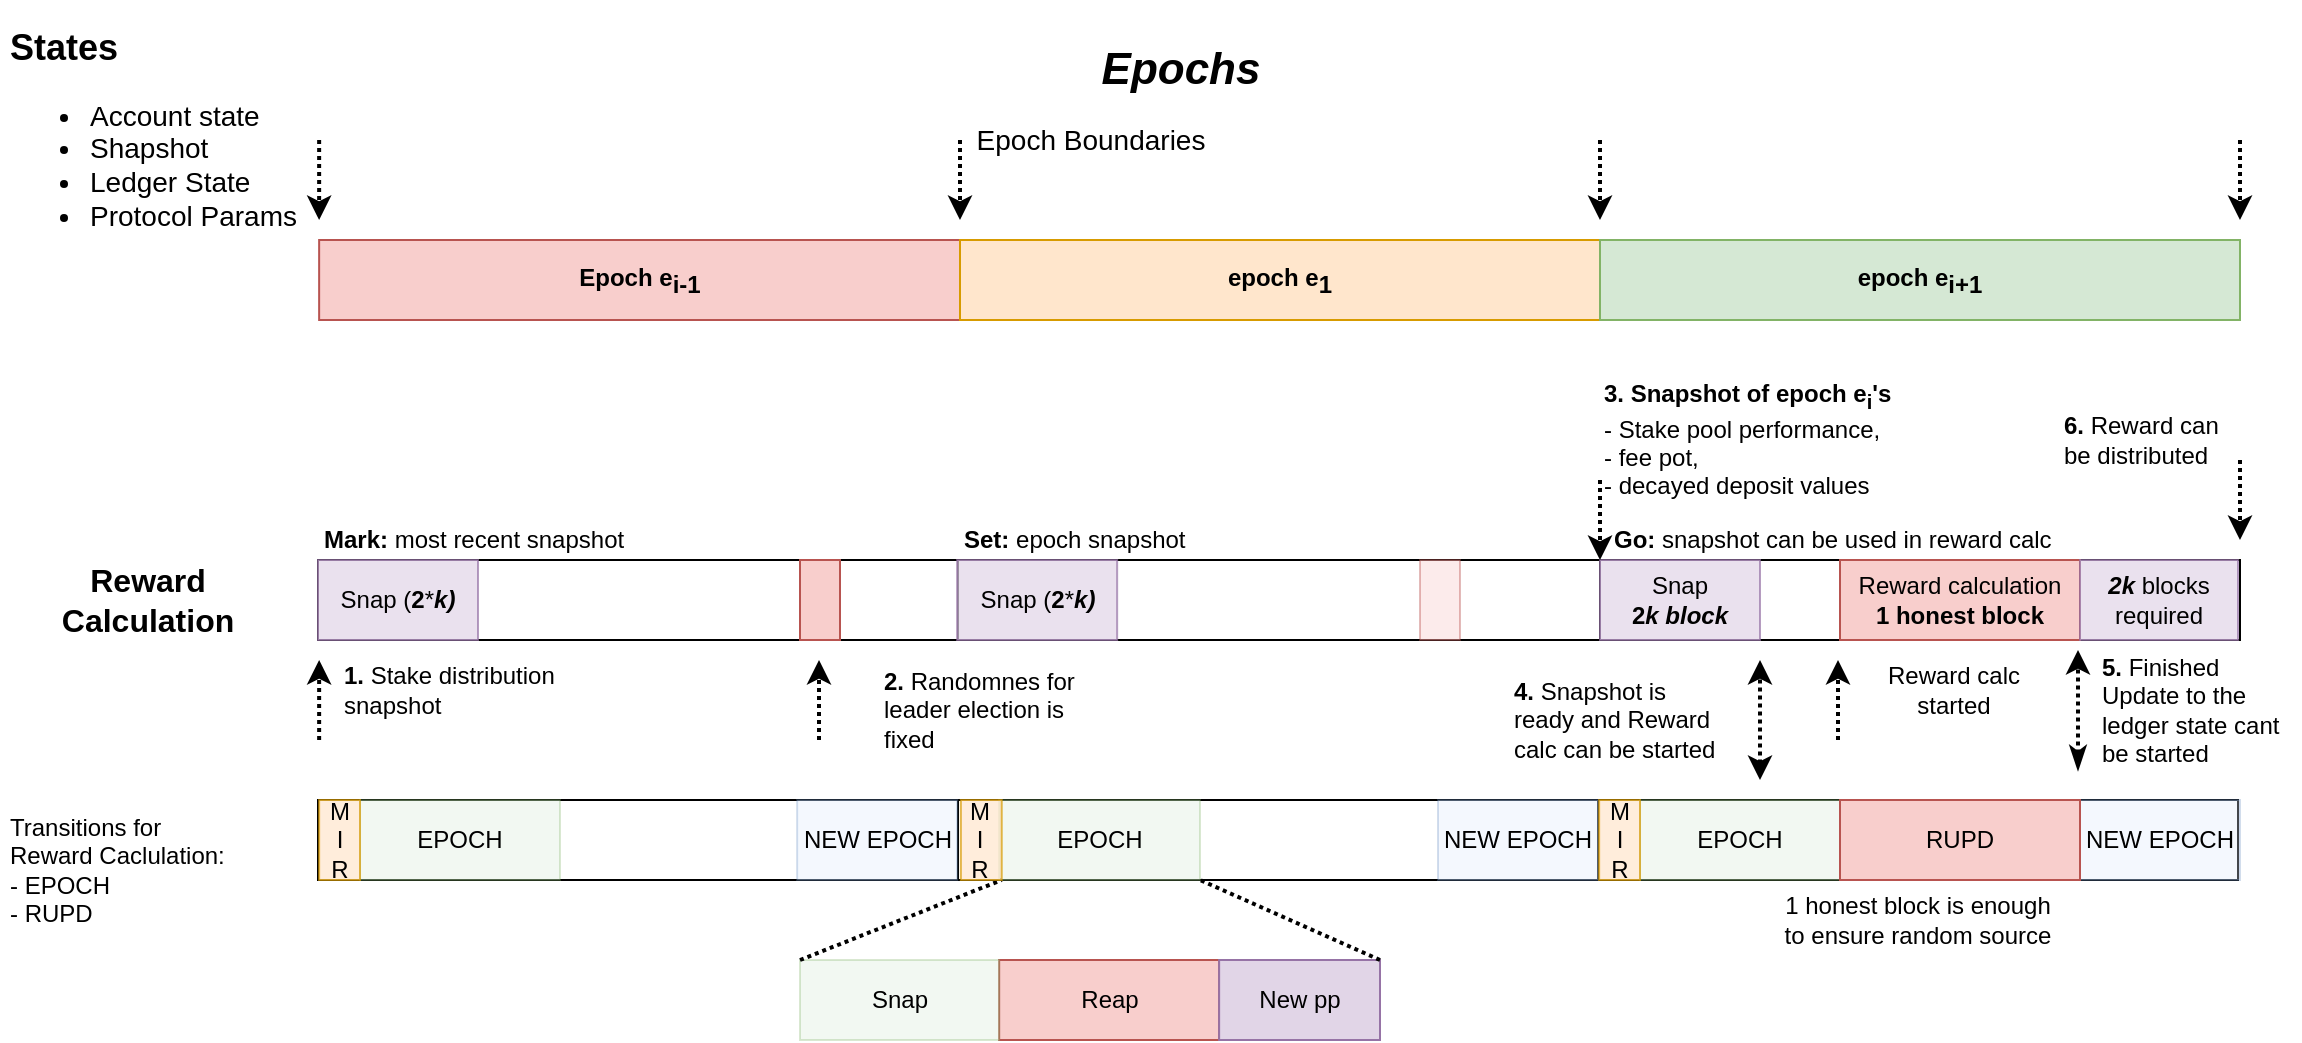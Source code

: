 <mxfile version="13.2.4" type="github">
  <diagram id="DhZqUfJ76sKSV6iJou7Q" name="Page-1">
    <mxGraphModel dx="1181" dy="660" grid="1" gridSize="10" guides="1" tooltips="1" connect="1" arrows="1" fold="1" page="1" pageScale="1" pageWidth="1169" pageHeight="827" math="0" shadow="0">
      <root>
        <mxCell id="0" />
        <mxCell id="1" parent="0" />
        <mxCell id="9JOyqpBVN2uxr1GvDzql-64" value="" style="rounded=0;whiteSpace=wrap;html=1;" vertex="1" parent="1">
          <mxGeometry x="799" y="400" width="320" height="40" as="geometry" />
        </mxCell>
        <mxCell id="9JOyqpBVN2uxr1GvDzql-66" value="" style="rounded=0;whiteSpace=wrap;html=1;" vertex="1" parent="1">
          <mxGeometry x="159" y="400" width="320" height="40" as="geometry" />
        </mxCell>
        <mxCell id="9JOyqpBVN2uxr1GvDzql-68" value="" style="rounded=0;whiteSpace=wrap;html=1;" vertex="1" parent="1">
          <mxGeometry x="479" y="400" width="320" height="40" as="geometry" />
        </mxCell>
        <mxCell id="9JOyqpBVN2uxr1GvDzql-1" value="&lt;span style=&quot;font-weight: 700&quot;&gt;Epoch e&lt;/span&gt;&lt;sub style=&quot;font-weight: 700 ; font-size: 12px&quot;&gt;i-1&lt;/sub&gt;" style="rounded=0;whiteSpace=wrap;html=1;fillColor=#f8cecc;strokeColor=#b85450;" vertex="1" parent="1">
          <mxGeometry x="159.57" y="120" width="320.43" height="40" as="geometry" />
        </mxCell>
        <mxCell id="9JOyqpBVN2uxr1GvDzql-2" value="&lt;span style=&quot;font-weight: 700&quot;&gt;epoch e&lt;/span&gt;&lt;sub style=&quot;font-weight: 700 ; font-size: 12px&quot;&gt;1&lt;/sub&gt;" style="rounded=0;whiteSpace=wrap;html=1;fillColor=#ffe6cc;strokeColor=#d79b00;" vertex="1" parent="1">
          <mxGeometry x="480" y="120" width="320" height="40" as="geometry" />
        </mxCell>
        <mxCell id="9JOyqpBVN2uxr1GvDzql-4" value="&lt;span style=&quot;font-weight: 700&quot;&gt;epoch e&lt;/span&gt;&lt;sub style=&quot;font-weight: 700 ; font-size: 12px&quot;&gt;i+1&lt;/sub&gt;" style="rounded=0;whiteSpace=wrap;html=1;fillColor=#d5e8d4;strokeColor=#82b366;" vertex="1" parent="1">
          <mxGeometry x="800" y="120" width="320" height="40" as="geometry" />
        </mxCell>
        <mxCell id="9JOyqpBVN2uxr1GvDzql-5" value="Epochs" style="text;html=1;align=center;verticalAlign=middle;resizable=0;points=[];autosize=1;fontSize=22;fontStyle=3" vertex="1" parent="1">
          <mxGeometry x="545" y="20" width="90" height="30" as="geometry" />
        </mxCell>
        <mxCell id="9JOyqpBVN2uxr1GvDzql-10" value="" style="rounded=0;whiteSpace=wrap;html=1;" vertex="1" parent="1">
          <mxGeometry x="800" y="280" width="320" height="40" as="geometry" />
        </mxCell>
        <mxCell id="9JOyqpBVN2uxr1GvDzql-11" value="" style="endArrow=classic;html=1;fontSize=17;strokeWidth=2;dashed=1;dashPattern=1 1;" edge="1" parent="1">
          <mxGeometry width="50" height="50" relative="1" as="geometry">
            <mxPoint x="159.57" y="70" as="sourcePoint" />
            <mxPoint x="159.57" y="110" as="targetPoint" />
          </mxGeometry>
        </mxCell>
        <mxCell id="9JOyqpBVN2uxr1GvDzql-15" value="Epoch Boundaries" style="text;html=1;align=center;verticalAlign=middle;resizable=0;points=[];autosize=1;fontSize=14;" vertex="1" parent="1">
          <mxGeometry x="480" y="60" width="130" height="20" as="geometry" />
        </mxCell>
        <mxCell id="9JOyqpBVN2uxr1GvDzql-42" value="Reap" style="rounded=0;whiteSpace=wrap;html=1;fillColor=#f8cecc;strokeColor=#b85450;" vertex="1" parent="1">
          <mxGeometry x="499.57" y="480" width="110" height="40" as="geometry" />
        </mxCell>
        <mxCell id="9JOyqpBVN2uxr1GvDzql-47" value="" style="endArrow=classic;html=1;fontSize=17;strokeWidth=2;dashed=1;dashPattern=1 1;" edge="1" parent="1">
          <mxGeometry width="50" height="50" relative="1" as="geometry">
            <mxPoint x="480" y="70" as="sourcePoint" />
            <mxPoint x="480" y="110" as="targetPoint" />
          </mxGeometry>
        </mxCell>
        <mxCell id="9JOyqpBVN2uxr1GvDzql-48" value="" style="endArrow=classic;html=1;fontSize=17;strokeWidth=2;dashed=1;dashPattern=1 1;" edge="1" parent="1">
          <mxGeometry width="50" height="50" relative="1" as="geometry">
            <mxPoint x="1120" y="70" as="sourcePoint" />
            <mxPoint x="1120" y="110" as="targetPoint" />
          </mxGeometry>
        </mxCell>
        <mxCell id="9JOyqpBVN2uxr1GvDzql-49" value="" style="endArrow=classic;html=1;fontSize=17;strokeWidth=2;dashed=1;dashPattern=1 1;" edge="1" parent="1">
          <mxGeometry width="50" height="50" relative="1" as="geometry">
            <mxPoint x="800" y="70" as="sourcePoint" />
            <mxPoint x="800" y="110" as="targetPoint" />
          </mxGeometry>
        </mxCell>
        <mxCell id="9JOyqpBVN2uxr1GvDzql-50" value="Snap" style="rounded=0;whiteSpace=wrap;html=1;fillColor=#d5e8d4;strokeColor=#82b366;opacity=30;" vertex="1" parent="1">
          <mxGeometry x="400" y="480" width="99.57" height="40" as="geometry" />
        </mxCell>
        <mxCell id="9JOyqpBVN2uxr1GvDzql-60" value="" style="rounded=0;whiteSpace=wrap;html=1;" vertex="1" parent="1">
          <mxGeometry x="159" y="280" width="320" height="40" as="geometry" />
        </mxCell>
        <mxCell id="9JOyqpBVN2uxr1GvDzql-61" value="Snap (&lt;b&gt;2&lt;/b&gt;*&lt;b&gt;&lt;i&gt;k)&lt;/i&gt;&lt;/b&gt;" style="rounded=0;whiteSpace=wrap;html=1;fillColor=#e1d5e7;strokeColor=#9673a6;opacity=70;" vertex="1" parent="1">
          <mxGeometry x="159" y="280" width="80" height="40" as="geometry" />
        </mxCell>
        <mxCell id="9JOyqpBVN2uxr1GvDzql-62" value="" style="rounded=0;whiteSpace=wrap;html=1;" vertex="1" parent="1">
          <mxGeometry x="479" y="280" width="321" height="40" as="geometry" />
        </mxCell>
        <mxCell id="9JOyqpBVN2uxr1GvDzql-83" value="New pp" style="rounded=0;whiteSpace=wrap;html=1;fillColor=#e1d5e7;strokeColor=#9673a6;" vertex="1" parent="1">
          <mxGeometry x="609.57" y="480" width="80.43" height="40" as="geometry" />
        </mxCell>
        <mxCell id="9JOyqpBVN2uxr1GvDzql-85" value="&lt;p style=&quot;line-height: 90%&quot;&gt;&lt;/p&gt;&lt;h1 style=&quot;font-size: 18px&quot;&gt;States&lt;/h1&gt;&lt;p&gt;&lt;/p&gt;&lt;ul&gt;&lt;li&gt;Account state&lt;/li&gt;&lt;li&gt;Shapshot&lt;/li&gt;&lt;li&gt;Ledger State&lt;/li&gt;&lt;li&gt;Protocol Params&lt;/li&gt;&lt;/ul&gt;&lt;p&gt;&lt;/p&gt;&lt;p&gt;&lt;/p&gt;" style="text;html=1;strokeColor=none;fillColor=none;spacing=5;spacingTop=-20;whiteSpace=wrap;overflow=hidden;rounded=0;fontSize=14;opacity=30;align=left;" vertex="1" parent="1">
          <mxGeometry y="10" width="170" height="110" as="geometry" />
        </mxCell>
        <mxCell id="9JOyqpBVN2uxr1GvDzql-32" value="" style="rounded=0;whiteSpace=wrap;html=1;fillColor=#f8cecc;strokeColor=#b85450;" vertex="1" parent="1">
          <mxGeometry x="400" y="280" width="20" height="40" as="geometry" />
        </mxCell>
        <mxCell id="9JOyqpBVN2uxr1GvDzql-91" value="" style="endArrow=classic;html=1;fontSize=17;strokeWidth=2;dashed=1;dashPattern=1 1;" edge="1" parent="1">
          <mxGeometry width="50" height="50" relative="1" as="geometry">
            <mxPoint x="159.57" y="370" as="sourcePoint" />
            <mxPoint x="159.57" y="330" as="targetPoint" />
          </mxGeometry>
        </mxCell>
        <mxCell id="9JOyqpBVN2uxr1GvDzql-93" value="&lt;b&gt;1. &lt;/b&gt;Stake distribution snapshot" style="text;html=1;strokeColor=none;fillColor=none;align=left;verticalAlign=middle;whiteSpace=wrap;rounded=0;fontSize=12;opacity=30;" vertex="1" parent="1">
          <mxGeometry x="170" y="320" width="110" height="50" as="geometry" />
        </mxCell>
        <mxCell id="9JOyqpBVN2uxr1GvDzql-94" value="" style="endArrow=classic;html=1;fontSize=17;strokeWidth=2;dashed=1;dashPattern=1 1;" edge="1" parent="1">
          <mxGeometry width="50" height="50" relative="1" as="geometry">
            <mxPoint x="409.5" y="370" as="sourcePoint" />
            <mxPoint x="409.5" y="330" as="targetPoint" />
          </mxGeometry>
        </mxCell>
        <mxCell id="9JOyqpBVN2uxr1GvDzql-96" value="&lt;b&gt;2. &lt;/b&gt;Randomnes for leader election is fixed" style="text;html=1;strokeColor=none;fillColor=none;align=left;verticalAlign=middle;whiteSpace=wrap;rounded=0;fontSize=12;opacity=30;" vertex="1" parent="1">
          <mxGeometry x="440" y="335" width="100.43" height="40" as="geometry" />
        </mxCell>
        <mxCell id="9JOyqpBVN2uxr1GvDzql-97" value="Snap &lt;br&gt;&lt;b&gt;2&lt;/b&gt;&lt;b&gt;&lt;i&gt;k block&lt;/i&gt;&lt;/b&gt;" style="rounded=0;whiteSpace=wrap;html=1;fillColor=#e1d5e7;strokeColor=#9673a6;opacity=70;" vertex="1" parent="1">
          <mxGeometry x="800" y="280" width="80" height="40" as="geometry" />
        </mxCell>
        <mxCell id="9JOyqpBVN2uxr1GvDzql-98" value="" style="endArrow=classic;html=1;fontSize=17;strokeWidth=2;dashed=1;dashPattern=1 1;" edge="1" parent="1">
          <mxGeometry width="50" height="50" relative="1" as="geometry">
            <mxPoint x="800" y="240" as="sourcePoint" />
            <mxPoint x="800" y="280" as="targetPoint" />
          </mxGeometry>
        </mxCell>
        <mxCell id="9JOyqpBVN2uxr1GvDzql-99" value="&lt;b&gt;3. Snapshot of epoch e&lt;sub&gt;i&lt;/sub&gt;&#39;s&lt;br&gt;&lt;/b&gt;- Stake pool performance,&lt;br&gt;- fee pot,&lt;br&gt;- decayed deposit values" style="text;html=1;strokeColor=none;fillColor=none;align=left;verticalAlign=middle;whiteSpace=wrap;rounded=0;fontSize=12;opacity=30;" vertex="1" parent="1">
          <mxGeometry x="800" y="195" width="186.21" height="50" as="geometry" />
        </mxCell>
        <mxCell id="9JOyqpBVN2uxr1GvDzql-100" value="Reward Calculation" style="text;html=1;strokeColor=none;fillColor=none;align=center;verticalAlign=middle;whiteSpace=wrap;rounded=0;fontSize=16;opacity=30;fontStyle=1" vertex="1" parent="1">
          <mxGeometry x="39" y="290" width="70" height="20" as="geometry" />
        </mxCell>
        <mxCell id="9JOyqpBVN2uxr1GvDzql-101" value="Reward calculation&lt;br&gt;&lt;b&gt;1 honest block&lt;/b&gt;" style="rounded=0;whiteSpace=wrap;html=1;fillColor=#f8cecc;strokeColor=#b85450;" vertex="1" parent="1">
          <mxGeometry x="920" y="280" width="120" height="40" as="geometry" />
        </mxCell>
        <mxCell id="9JOyqpBVN2uxr1GvDzql-102" value="" style="endArrow=classic;html=1;fontSize=17;strokeWidth=2;dashed=1;dashPattern=1 1;startArrow=classic;startFill=1;" edge="1" parent="1">
          <mxGeometry width="50" height="50" relative="1" as="geometry">
            <mxPoint x="880" y="390" as="sourcePoint" />
            <mxPoint x="880" y="330" as="targetPoint" />
          </mxGeometry>
        </mxCell>
        <mxCell id="9JOyqpBVN2uxr1GvDzql-103" value="" style="endArrow=classic;html=1;fontSize=17;strokeWidth=2;dashed=1;dashPattern=1 1;startArrow=classicThin;startFill=1;" edge="1" parent="1">
          <mxGeometry width="50" height="50" relative="1" as="geometry">
            <mxPoint x="1039" y="385" as="sourcePoint" />
            <mxPoint x="1039" y="325" as="targetPoint" />
          </mxGeometry>
        </mxCell>
        <mxCell id="9JOyqpBVN2uxr1GvDzql-104" value="&lt;b&gt;4.&lt;/b&gt; Snapshot is ready and&amp;nbsp;Reward calc can be started" style="text;html=1;strokeColor=none;fillColor=none;align=left;verticalAlign=middle;whiteSpace=wrap;rounded=0;fontSize=12;opacity=30;" vertex="1" parent="1">
          <mxGeometry x="754.79" y="335" width="110" height="50" as="geometry" />
        </mxCell>
        <mxCell id="9JOyqpBVN2uxr1GvDzql-105" value="&lt;b&gt;5. &lt;/b&gt;Finished&lt;br&gt;Update to the ledger state cant be started" style="text;html=1;strokeColor=none;fillColor=none;align=left;verticalAlign=middle;whiteSpace=wrap;rounded=0;fontSize=12;opacity=30;" vertex="1" parent="1">
          <mxGeometry x="1049" y="335" width="101" height="40" as="geometry" />
        </mxCell>
        <mxCell id="9JOyqpBVN2uxr1GvDzql-106" value="" style="endArrow=classic;html=1;fontSize=17;strokeWidth=2;dashed=1;dashPattern=1 1;" edge="1" parent="1">
          <mxGeometry width="50" height="50" relative="1" as="geometry">
            <mxPoint x="1120" y="230" as="sourcePoint" />
            <mxPoint x="1120" y="270" as="targetPoint" />
          </mxGeometry>
        </mxCell>
        <mxCell id="9JOyqpBVN2uxr1GvDzql-108" value="&lt;b&gt;6. &lt;/b&gt;Reward can be distributed" style="text;html=1;strokeColor=none;fillColor=none;align=left;verticalAlign=middle;whiteSpace=wrap;rounded=0;fontSize=12;opacity=30;" vertex="1" parent="1">
          <mxGeometry x="1030" y="200" width="80" height="40" as="geometry" />
        </mxCell>
        <mxCell id="9JOyqpBVN2uxr1GvDzql-111" value="Snap (&lt;b&gt;2&lt;/b&gt;*&lt;b&gt;&lt;i&gt;k)&lt;/i&gt;&lt;/b&gt;" style="rounded=0;whiteSpace=wrap;html=1;fillColor=#e1d5e7;strokeColor=#9673a6;opacity=70;" vertex="1" parent="1">
          <mxGeometry x="478.57" y="280" width="80" height="40" as="geometry" />
        </mxCell>
        <mxCell id="9JOyqpBVN2uxr1GvDzql-114" value="" style="rounded=0;whiteSpace=wrap;html=1;fillColor=#f8cecc;strokeColor=#b85450;opacity=40;" vertex="1" parent="1">
          <mxGeometry x="710.0" y="280" width="20" height="40" as="geometry" />
        </mxCell>
        <mxCell id="9JOyqpBVN2uxr1GvDzql-118" value="&lt;b&gt;Mark:&lt;/b&gt; most recent snapshot" style="text;html=1;strokeColor=none;fillColor=none;align=left;verticalAlign=middle;whiteSpace=wrap;rounded=0;fontSize=12;opacity=40;" vertex="1" parent="1">
          <mxGeometry x="159.57" y="260" width="161" height="20" as="geometry" />
        </mxCell>
        <mxCell id="9JOyqpBVN2uxr1GvDzql-119" value="&lt;b&gt;Go:&lt;/b&gt;&amp;nbsp;snapshot can be used in reward calc" style="text;html=1;strokeColor=none;fillColor=none;align=left;verticalAlign=middle;whiteSpace=wrap;rounded=0;fontSize=12;opacity=40;" vertex="1" parent="1">
          <mxGeometry x="804.5" y="260" width="235.5" height="20" as="geometry" />
        </mxCell>
        <mxCell id="9JOyqpBVN2uxr1GvDzql-120" value="&lt;b&gt;Set: &lt;/b&gt;epoch snapshot" style="text;html=1;strokeColor=none;fillColor=none;align=left;verticalAlign=middle;whiteSpace=wrap;rounded=0;fontSize=12;opacity=40;" vertex="1" parent="1">
          <mxGeometry x="480" y="260" width="161" height="20" as="geometry" />
        </mxCell>
        <mxCell id="9JOyqpBVN2uxr1GvDzql-121" value="Transitions for &lt;br&gt;Reward Caclulation:&lt;br&gt;- EPOCH&lt;br&gt;&lt;div&gt;&lt;span&gt;- RUPD&lt;/span&gt;&lt;/div&gt;" style="text;html=1;strokeColor=none;fillColor=none;align=left;verticalAlign=middle;whiteSpace=wrap;rounded=0;fontSize=12;opacity=40;" vertex="1" parent="1">
          <mxGeometry x="3.07" y="400" width="141.86" height="70" as="geometry" />
        </mxCell>
        <mxCell id="9JOyqpBVN2uxr1GvDzql-122" value="EPOCH" style="rounded=0;whiteSpace=wrap;html=1;fillColor=#d5e8d4;strokeColor=#82b366;opacity=30;" vertex="1" parent="1">
          <mxGeometry x="499.57" y="400" width="100.43" height="40" as="geometry" />
        </mxCell>
        <mxCell id="9JOyqpBVN2uxr1GvDzql-123" value="EPOCH" style="rounded=0;whiteSpace=wrap;html=1;fillColor=#d5e8d4;strokeColor=#82b366;opacity=30;" vertex="1" parent="1">
          <mxGeometry x="820" y="400" width="100" height="40" as="geometry" />
        </mxCell>
        <mxCell id="9JOyqpBVN2uxr1GvDzql-124" value="EPOCH" style="rounded=0;whiteSpace=wrap;html=1;fillColor=#d5e8d4;strokeColor=#82b366;opacity=30;" vertex="1" parent="1">
          <mxGeometry x="180" y="400" width="100" height="40" as="geometry" />
        </mxCell>
        <mxCell id="9JOyqpBVN2uxr1GvDzql-130" value="&lt;b&gt;&lt;i&gt;2k&lt;/i&gt;&lt;/b&gt; blocks required" style="rounded=0;whiteSpace=wrap;html=1;fillColor=#e1d5e7;strokeColor=#9673a6;opacity=70;" vertex="1" parent="1">
          <mxGeometry x="1040" y="280" width="79" height="40" as="geometry" />
        </mxCell>
        <mxCell id="9JOyqpBVN2uxr1GvDzql-133" value="1 honest block is enough to ensure random source" style="text;html=1;strokeColor=none;fillColor=none;align=center;verticalAlign=middle;whiteSpace=wrap;rounded=0;fontSize=12;opacity=40;" vertex="1" parent="1">
          <mxGeometry x="888.57" y="440" width="140" height="40" as="geometry" />
        </mxCell>
        <mxCell id="9JOyqpBVN2uxr1GvDzql-134" value="NEW EPOCH" style="rounded=0;whiteSpace=wrap;html=1;fillColor=#dae8fc;strokeColor=#6c8ebf;opacity=30;" vertex="1" parent="1">
          <mxGeometry x="398.57" y="400" width="80" height="40" as="geometry" />
        </mxCell>
        <mxCell id="9JOyqpBVN2uxr1GvDzql-135" value="NEW EPOCH" style="rounded=0;whiteSpace=wrap;html=1;fillColor=#dae8fc;strokeColor=#6c8ebf;opacity=30;" vertex="1" parent="1">
          <mxGeometry x="719" y="400" width="80" height="40" as="geometry" />
        </mxCell>
        <mxCell id="9JOyqpBVN2uxr1GvDzql-136" value="NEW EPOCH" style="rounded=0;whiteSpace=wrap;html=1;fillColor=#dae8fc;strokeColor=#6c8ebf;opacity=30;" vertex="1" parent="1">
          <mxGeometry x="1040" y="400" width="80" height="40" as="geometry" />
        </mxCell>
        <mxCell id="9JOyqpBVN2uxr1GvDzql-137" value="" style="endArrow=none;dashed=1;html=1;dashPattern=1 1;strokeWidth=2;fontSize=12;exitX=0;exitY=0;exitDx=0;exitDy=0;entryX=1;entryY=1;entryDx=0;entryDy=0;" edge="1" parent="1" source="9JOyqpBVN2uxr1GvDzql-50" target="9JOyqpBVN2uxr1GvDzql-140">
          <mxGeometry width="50" height="50" relative="1" as="geometry">
            <mxPoint x="430" y="490" as="sourcePoint" />
            <mxPoint x="480" y="440" as="targetPoint" />
          </mxGeometry>
        </mxCell>
        <mxCell id="9JOyqpBVN2uxr1GvDzql-139" value="" style="endArrow=none;dashed=1;html=1;dashPattern=1 1;strokeWidth=2;fontSize=12;exitX=0;exitY=0;exitDx=0;exitDy=0;entryX=1;entryY=1;entryDx=0;entryDy=0;" edge="1" parent="1" target="9JOyqpBVN2uxr1GvDzql-122">
          <mxGeometry width="50" height="50" relative="1" as="geometry">
            <mxPoint x="690" y="480" as="sourcePoint" />
            <mxPoint x="770" y="440" as="targetPoint" />
          </mxGeometry>
        </mxCell>
        <mxCell id="9JOyqpBVN2uxr1GvDzql-140" value="M&lt;br&gt;I&lt;br&gt;R" style="rounded=0;whiteSpace=wrap;html=1;fillColor=#ffe6cc;strokeColor=#d79b00;opacity=70;" vertex="1" parent="1">
          <mxGeometry x="480.43" y="400" width="20.43" height="40" as="geometry" />
        </mxCell>
        <mxCell id="9JOyqpBVN2uxr1GvDzql-141" value="M&lt;br&gt;I&lt;br&gt;R" style="rounded=0;whiteSpace=wrap;html=1;fillColor=#ffe6cc;strokeColor=#d79b00;opacity=70;" vertex="1" parent="1">
          <mxGeometry x="799.57" y="400" width="20.43" height="40" as="geometry" />
        </mxCell>
        <mxCell id="9JOyqpBVN2uxr1GvDzql-142" value="M&lt;br&gt;I&lt;br&gt;R" style="rounded=0;whiteSpace=wrap;html=1;fillColor=#ffe6cc;strokeColor=#d79b00;opacity=70;" vertex="1" parent="1">
          <mxGeometry x="159.57" y="400" width="20.43" height="40" as="geometry" />
        </mxCell>
        <mxCell id="9JOyqpBVN2uxr1GvDzql-144" value="RUPD" style="rounded=0;whiteSpace=wrap;html=1;fillColor=#f8cecc;strokeColor=#b85450;" vertex="1" parent="1">
          <mxGeometry x="920" y="400" width="120" height="40" as="geometry" />
        </mxCell>
        <mxCell id="9JOyqpBVN2uxr1GvDzql-145" value="" style="endArrow=classic;html=1;fontSize=17;strokeWidth=2;dashed=1;dashPattern=1 1;" edge="1" parent="1">
          <mxGeometry width="50" height="50" relative="1" as="geometry">
            <mxPoint x="919" y="370" as="sourcePoint" />
            <mxPoint x="919" y="330" as="targetPoint" />
          </mxGeometry>
        </mxCell>
        <mxCell id="9JOyqpBVN2uxr1GvDzql-147" value="Reward calc started" style="text;html=1;strokeColor=none;fillColor=none;align=center;verticalAlign=middle;whiteSpace=wrap;rounded=0;fontSize=12;opacity=70;" vertex="1" parent="1">
          <mxGeometry x="940" y="332.5" width="73.79" height="25" as="geometry" />
        </mxCell>
      </root>
    </mxGraphModel>
  </diagram>
</mxfile>
